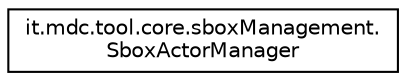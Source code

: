 digraph "Graphical Class Hierarchy"
{
 // LATEX_PDF_SIZE
  edge [fontname="Helvetica",fontsize="10",labelfontname="Helvetica",labelfontsize="10"];
  node [fontname="Helvetica",fontsize="10",shape=record];
  rankdir="LR";
  Node0 [label="it.mdc.tool.core.sboxManagement.\lSboxActorManager",height=0.2,width=0.4,color="black", fillcolor="white", style="filled",URL="$dd/d13/classit_1_1mdc_1_1tool_1_1core_1_1sbox_management_1_1_sbox_actor_manager.html",tooltip=" "];
}
